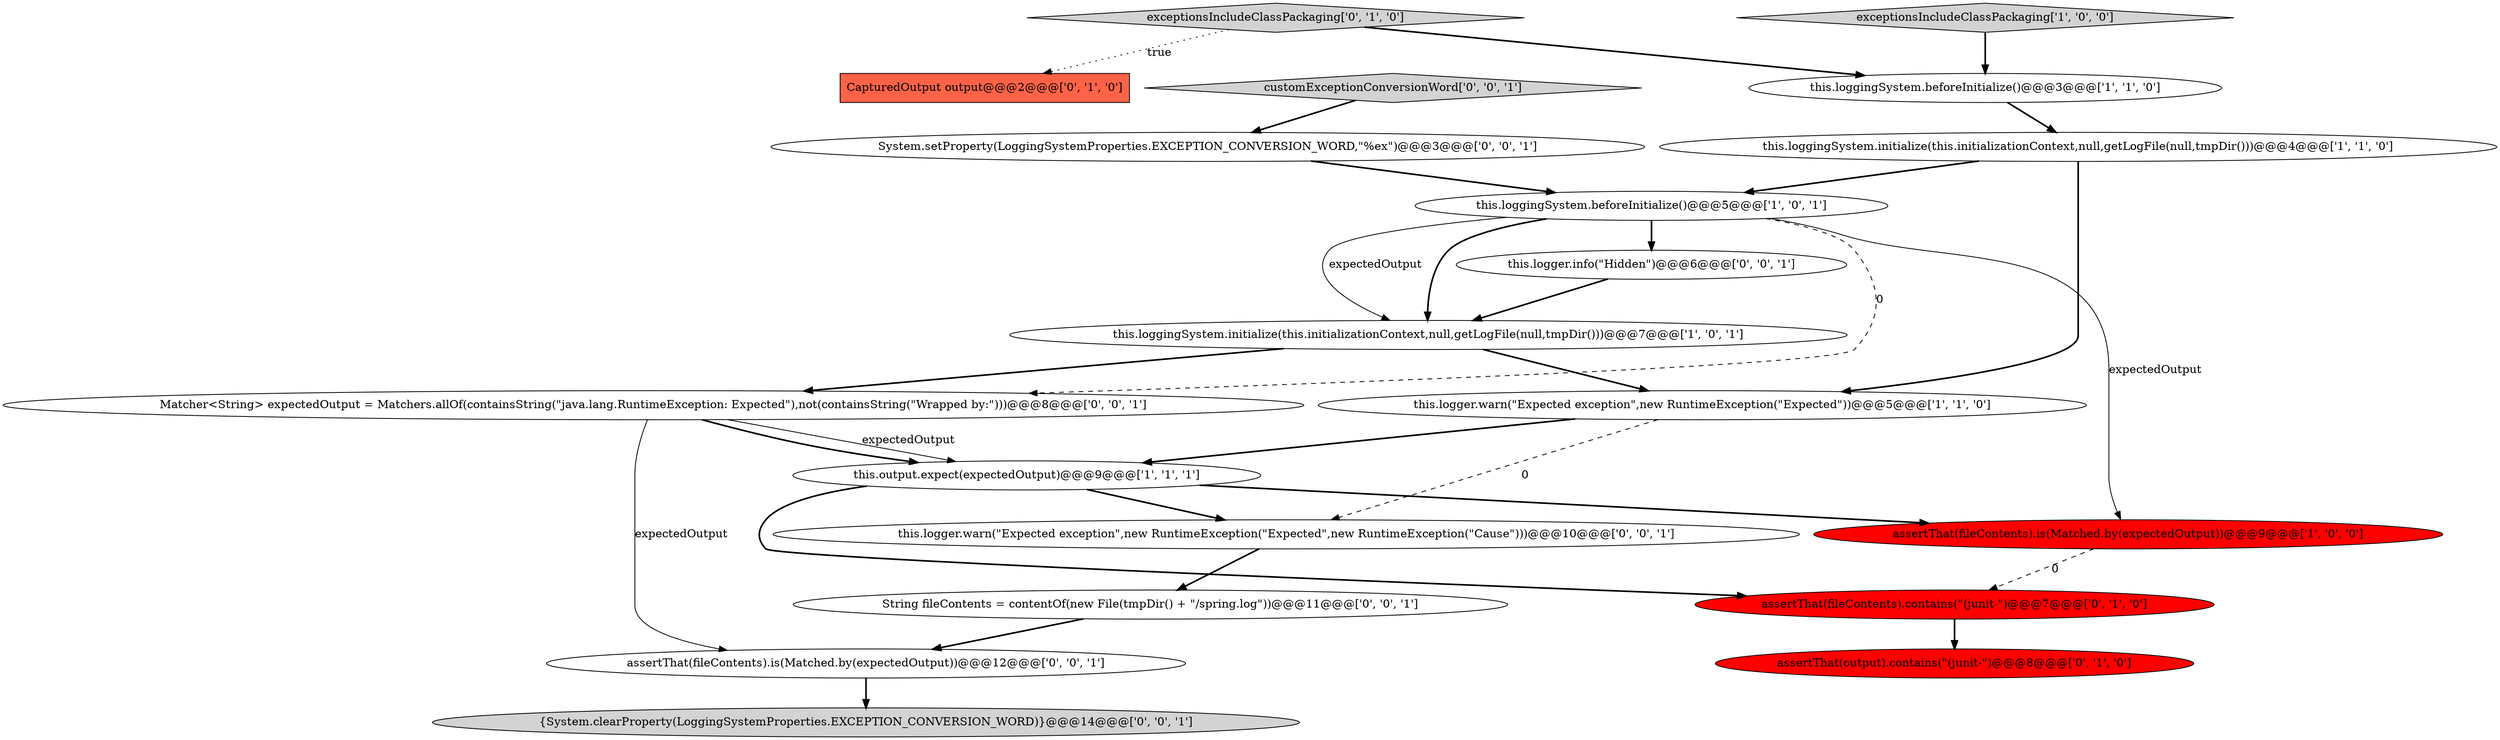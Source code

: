 digraph {
13 [style = filled, label = "{System.clearProperty(LoggingSystemProperties.EXCEPTION_CONVERSION_WORD)}@@@14@@@['0', '0', '1']", fillcolor = lightgray, shape = ellipse image = "AAA0AAABBB3BBB"];
0 [style = filled, label = "this.loggingSystem.initialize(this.initializationContext,null,getLogFile(null,tmpDir()))@@@4@@@['1', '1', '0']", fillcolor = white, shape = ellipse image = "AAA0AAABBB1BBB"];
16 [style = filled, label = "System.setProperty(LoggingSystemProperties.EXCEPTION_CONVERSION_WORD,\"%ex\")@@@3@@@['0', '0', '1']", fillcolor = white, shape = ellipse image = "AAA0AAABBB3BBB"];
1 [style = filled, label = "assertThat(fileContents).is(Matched.by(expectedOutput))@@@9@@@['1', '0', '0']", fillcolor = red, shape = ellipse image = "AAA1AAABBB1BBB"];
10 [style = filled, label = "exceptionsIncludeClassPackaging['0', '1', '0']", fillcolor = lightgray, shape = diamond image = "AAA0AAABBB2BBB"];
18 [style = filled, label = "this.logger.warn(\"Expected exception\",new RuntimeException(\"Expected\",new RuntimeException(\"Cause\")))@@@10@@@['0', '0', '1']", fillcolor = white, shape = ellipse image = "AAA0AAABBB3BBB"];
8 [style = filled, label = "assertThat(output).contains(\"(junit-\")@@@8@@@['0', '1', '0']", fillcolor = red, shape = ellipse image = "AAA1AAABBB2BBB"];
14 [style = filled, label = "Matcher<String> expectedOutput = Matchers.allOf(containsString(\"java.lang.RuntimeException: Expected\"),not(containsString(\"Wrapped by:\")))@@@8@@@['0', '0', '1']", fillcolor = white, shape = ellipse image = "AAA0AAABBB3BBB"];
19 [style = filled, label = "assertThat(fileContents).is(Matched.by(expectedOutput))@@@12@@@['0', '0', '1']", fillcolor = white, shape = ellipse image = "AAA0AAABBB3BBB"];
3 [style = filled, label = "this.logger.warn(\"Expected exception\",new RuntimeException(\"Expected\"))@@@5@@@['1', '1', '0']", fillcolor = white, shape = ellipse image = "AAA0AAABBB1BBB"];
4 [style = filled, label = "this.output.expect(expectedOutput)@@@9@@@['1', '1', '1']", fillcolor = white, shape = ellipse image = "AAA0AAABBB1BBB"];
5 [style = filled, label = "exceptionsIncludeClassPackaging['1', '0', '0']", fillcolor = lightgray, shape = diamond image = "AAA0AAABBB1BBB"];
11 [style = filled, label = "assertThat(fileContents).contains(\"(junit-\")@@@7@@@['0', '1', '0']", fillcolor = red, shape = ellipse image = "AAA1AAABBB2BBB"];
12 [style = filled, label = "this.logger.info(\"Hidden\")@@@6@@@['0', '0', '1']", fillcolor = white, shape = ellipse image = "AAA0AAABBB3BBB"];
17 [style = filled, label = "String fileContents = contentOf(new File(tmpDir() + \"/spring.log\"))@@@11@@@['0', '0', '1']", fillcolor = white, shape = ellipse image = "AAA0AAABBB3BBB"];
6 [style = filled, label = "this.loggingSystem.beforeInitialize()@@@3@@@['1', '1', '0']", fillcolor = white, shape = ellipse image = "AAA0AAABBB1BBB"];
2 [style = filled, label = "this.loggingSystem.beforeInitialize()@@@5@@@['1', '0', '1']", fillcolor = white, shape = ellipse image = "AAA0AAABBB1BBB"];
7 [style = filled, label = "this.loggingSystem.initialize(this.initializationContext,null,getLogFile(null,tmpDir()))@@@7@@@['1', '0', '1']", fillcolor = white, shape = ellipse image = "AAA0AAABBB1BBB"];
9 [style = filled, label = "CapturedOutput output@@@2@@@['0', '1', '0']", fillcolor = tomato, shape = box image = "AAA1AAABBB2BBB"];
15 [style = filled, label = "customExceptionConversionWord['0', '0', '1']", fillcolor = lightgray, shape = diamond image = "AAA0AAABBB3BBB"];
0->3 [style = bold, label=""];
2->7 [style = solid, label="expectedOutput"];
3->18 [style = dashed, label="0"];
0->2 [style = bold, label=""];
18->17 [style = bold, label=""];
4->18 [style = bold, label=""];
6->0 [style = bold, label=""];
16->2 [style = bold, label=""];
15->16 [style = bold, label=""];
10->9 [style = dotted, label="true"];
3->4 [style = bold, label=""];
10->6 [style = bold, label=""];
17->19 [style = bold, label=""];
12->7 [style = bold, label=""];
7->3 [style = bold, label=""];
2->12 [style = bold, label=""];
7->14 [style = bold, label=""];
14->4 [style = solid, label="expectedOutput"];
2->1 [style = solid, label="expectedOutput"];
5->6 [style = bold, label=""];
19->13 [style = bold, label=""];
2->14 [style = dashed, label="0"];
14->19 [style = solid, label="expectedOutput"];
1->11 [style = dashed, label="0"];
11->8 [style = bold, label=""];
4->1 [style = bold, label=""];
2->7 [style = bold, label=""];
4->11 [style = bold, label=""];
14->4 [style = bold, label=""];
}
